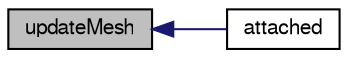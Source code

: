 digraph "updateMesh"
{
  bgcolor="transparent";
  edge [fontname="FreeSans",fontsize="10",labelfontname="FreeSans",labelfontsize="10"];
  node [fontname="FreeSans",fontsize="10",shape=record];
  rankdir="LR";
  Node631 [label="updateMesh",height=0.2,width=0.4,color="black", fillcolor="grey75", style="filled", fontcolor="black"];
  Node631 -> Node632 [dir="back",color="midnightblue",fontsize="10",style="solid",fontname="FreeSans"];
  Node632 [label="attached",height=0.2,width=0.4,color="black",URL="$a21750.html#a81139954b9600495023a917578da3d38",tooltip="Return true if attached. "];
}
